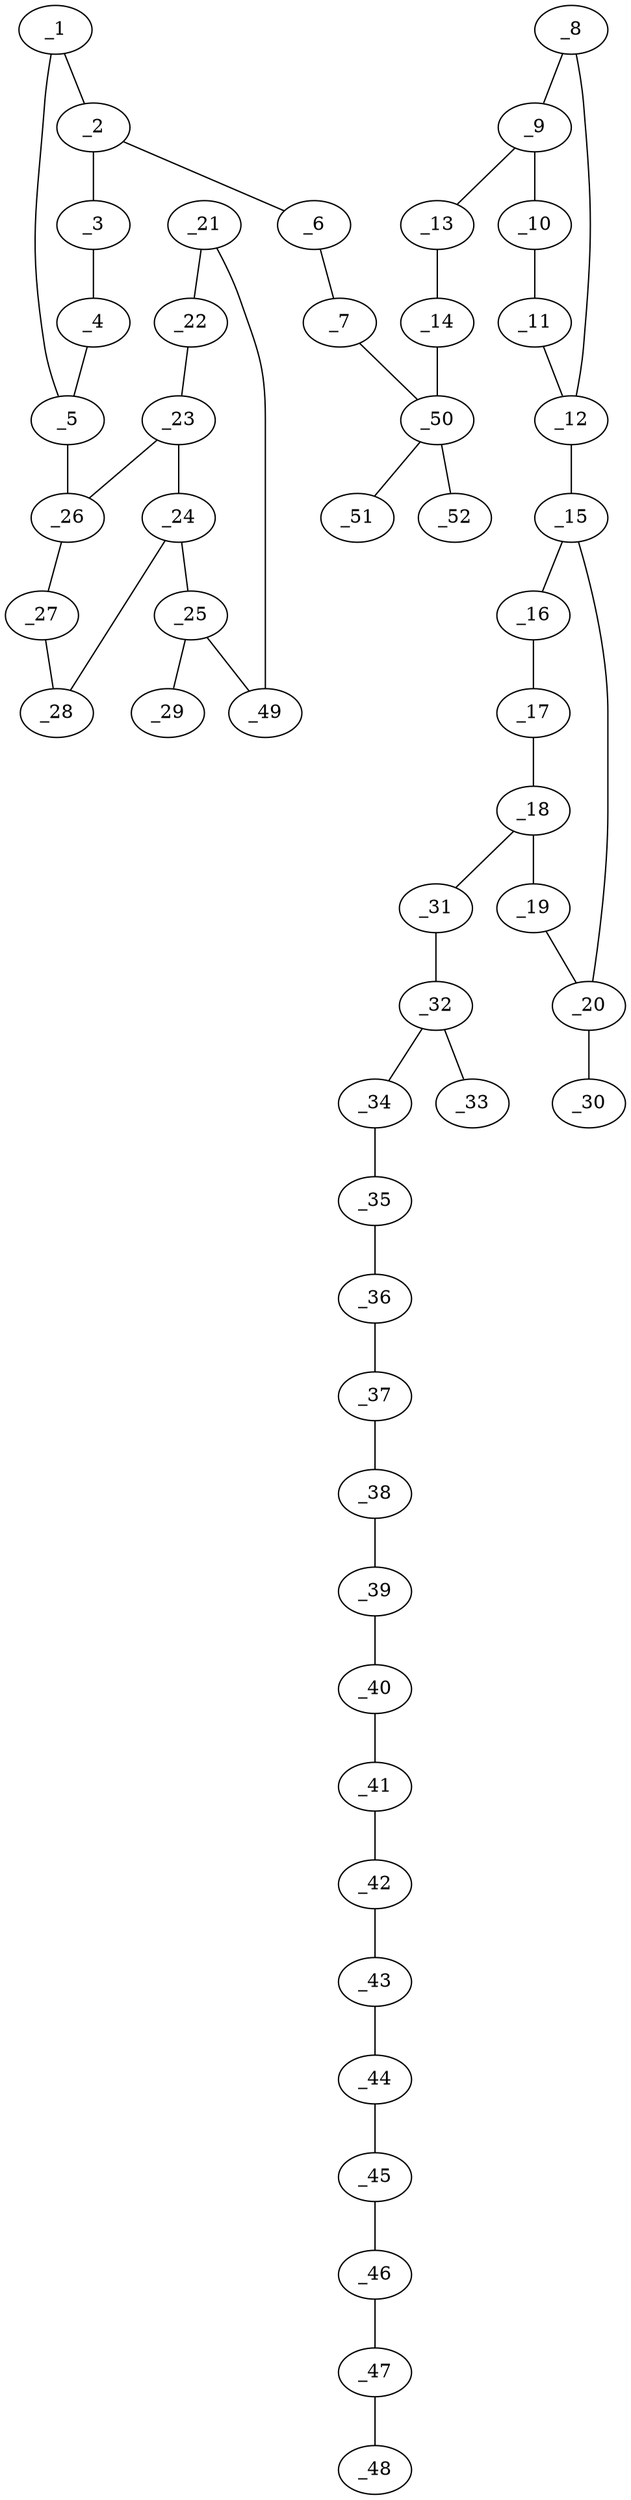 graph molid693165 {
	_1	 [charge=0,
		chem=2,
		symbol="O  ",
		x="4.4043",
		y="-8.1122"];
	_2	 [charge=0,
		chem=1,
		symbol="C  ",
		x="4.9921",
		y="-7.3032"];
	_1 -- _2	 [valence=1];
	_5	 [charge=0,
		chem=1,
		symbol="C  ",
		x="4.9921",
		y="-8.9213"];
	_1 -- _5	 [valence=1];
	_3	 [charge=0,
		chem=1,
		symbol="C  ",
		x="5.9432",
		y="-7.6122"];
	_2 -- _3	 [valence=1];
	_6	 [charge=0,
		chem=1,
		symbol="C  ",
		x="4.6831",
		y="-6.3522"];
	_2 -- _6	 [valence=1];
	_4	 [charge=0,
		chem=1,
		symbol="C  ",
		x="5.9432",
		y="-8.6122"];
	_3 -- _4	 [valence=1];
	_4 -- _5	 [valence=1];
	_26	 [charge=0,
		chem=4,
		symbol="N  ",
		x="4.6831",
		y="-9.8723"];
	_5 -- _26	 [valence=1];
	_7	 [charge=0,
		chem=2,
		symbol="O  ",
		x="5.3522",
		y="-5.609"];
	_6 -- _7	 [valence=1];
	_50	 [charge=0,
		chem=6,
		symbol="P  ",
		x="5.0432",
		y="-4.658"];
	_7 -- _50	 [valence=1];
	_8	 [charge=0,
		chem=2,
		symbol="O  ",
		x="5.6821",
		y="-1.2037"];
	_9	 [charge=0,
		chem=1,
		symbol="C  ",
		x="5.0943",
		y="-2.0127"];
	_8 -- _9	 [valence=1];
	_12	 [charge=0,
		chem=1,
		symbol="C  ",
		x="5.0943",
		y="-0.3947"];
	_8 -- _12	 [valence=1];
	_10	 [charge=0,
		chem=1,
		symbol="C  ",
		x="4.1432",
		y="-1.7037"];
	_9 -- _10	 [valence=1];
	_13	 [charge=0,
		chem=1,
		symbol="C  ",
		x="5.4033",
		y="-2.9638"];
	_9 -- _13	 [valence=1];
	_11	 [charge=0,
		chem=1,
		symbol="C  ",
		x="4.1432",
		y="-0.7037"];
	_10 -- _11	 [valence=1];
	_11 -- _12	 [valence=1];
	_15	 [charge=0,
		chem=4,
		symbol="N  ",
		x="5.4033",
		y="0.5564"];
	_12 -- _15	 [valence=1];
	_14	 [charge=0,
		chem=2,
		symbol="O  ",
		x="4.7342",
		y="-3.7069"];
	_13 -- _14	 [valence=1];
	_14 -- _50	 [valence=1];
	_16	 [charge=0,
		chem=1,
		symbol="C  ",
		x="6.3814",
		y="0.7643"];
	_15 -- _16	 [valence=1];
	_20	 [charge=0,
		chem=1,
		symbol="C  ",
		x="4.7342",
		y="1.2995"];
	_15 -- _20	 [valence=1];
	_17	 [charge=0,
		chem=1,
		symbol="C  ",
		x="6.6905",
		y="1.7154"];
	_16 -- _17	 [valence=2];
	_18	 [charge=0,
		chem=1,
		symbol="C  ",
		x="6.0213",
		y="2.4585"];
	_17 -- _18	 [valence=1];
	_19	 [charge=0,
		chem=4,
		symbol="N  ",
		x="5.0432",
		y="2.2506"];
	_18 -- _19	 [valence=2];
	_31	 [charge=0,
		chem=4,
		symbol="N  ",
		x="6.3303",
		y="3.4096"];
	_18 -- _31	 [valence=1];
	_19 -- _20	 [valence=1];
	_30	 [charge=0,
		chem=2,
		symbol="O  ",
		x="3.756",
		y="1.0916"];
	_20 -- _30	 [valence=2];
	_21	 [charge=0,
		chem=1,
		symbol="C  ",
		x=2,
		y="-10.1813"];
	_22	 [charge=0,
		chem=4,
		symbol="N  ",
		x="2.866",
		y="-9.6813"];
	_21 -- _22	 [valence=2];
	_49	 [charge=0,
		chem=4,
		symbol="N  ",
		x=2,
		y="-11.1813"];
	_21 -- _49	 [valence=1];
	_23	 [charge=0,
		chem=1,
		symbol="C  ",
		x="3.7321",
		y="-10.1813"];
	_22 -- _23	 [valence=1];
	_24	 [charge=0,
		chem=1,
		symbol="C  ",
		x="3.7321",
		y="-11.1813"];
	_23 -- _24	 [valence=2];
	_23 -- _26	 [valence=1];
	_25	 [charge=0,
		chem=1,
		symbol="C  ",
		x="2.866",
		y="-11.6813"];
	_24 -- _25	 [valence=1];
	_28	 [charge=0,
		chem=4,
		symbol="N  ",
		x="4.6831",
		y="-11.4903"];
	_24 -- _28	 [valence=1];
	_29	 [charge=0,
		chem=2,
		symbol="O  ",
		x="2.866",
		y="-12.6813"];
	_25 -- _29	 [valence=1];
	_25 -- _49	 [valence=2];
	_27	 [charge=0,
		chem=1,
		symbol="C  ",
		x="5.2709",
		y="-10.6813"];
	_26 -- _27	 [valence=1];
	_27 -- _28	 [valence=2];
	_32	 [charge=0,
		chem=1,
		symbol="C  ",
		x="7.3085",
		y="3.6175"];
	_31 -- _32	 [valence=1];
	_33	 [charge=0,
		chem=2,
		symbol="O  ",
		x="7.9776",
		y="2.8743"];
	_32 -- _33	 [valence=2];
	_34	 [charge=0,
		chem=1,
		symbol="C  ",
		x="7.6175",
		y="4.5685"];
	_32 -- _34	 [valence=1];
	_35	 [charge=0,
		chem=1,
		symbol="C  ",
		x="8.5956",
		y="4.7764"];
	_34 -- _35	 [valence=1];
	_36	 [charge=0,
		chem=1,
		symbol="C  ",
		x="8.9047",
		y="5.7275"];
	_35 -- _36	 [valence=1];
	_37	 [charge=0,
		chem=1,
		symbol="C  ",
		x="9.8828",
		y="5.9354"];
	_36 -- _37	 [valence=1];
	_38	 [charge=0,
		chem=1,
		symbol="C  ",
		x="10.1918",
		y="6.8865"];
	_37 -- _38	 [valence=1];
	_39	 [charge=0,
		chem=1,
		symbol="C  ",
		x="11.17",
		y="7.0944"];
	_38 -- _39	 [valence=1];
	_40	 [charge=0,
		chem=1,
		symbol="C  ",
		x="11.479",
		y="8.0454"];
	_39 -- _40	 [valence=1];
	_41	 [charge=0,
		chem=1,
		symbol="C  ",
		x="12.4571",
		y="8.2534"];
	_40 -- _41	 [valence=1];
	_42	 [charge=0,
		chem=1,
		symbol="C  ",
		x="12.7661",
		y="9.2044"];
	_41 -- _42	 [valence=1];
	_43	 [charge=0,
		chem=1,
		symbol="C  ",
		x="13.7443",
		y="9.4123"];
	_42 -- _43	 [valence=1];
	_44	 [charge=0,
		chem=1,
		symbol="C  ",
		x="14.0533",
		y="10.3634"];
	_43 -- _44	 [valence=1];
	_45	 [charge=0,
		chem=1,
		symbol="C  ",
		x="15.0314",
		y="10.5713"];
	_44 -- _45	 [valence=1];
	_46	 [charge=0,
		chem=1,
		symbol="C  ",
		x="15.3405",
		y="11.5224"];
	_45 -- _46	 [valence=1];
	_47	 [charge=0,
		chem=1,
		symbol="C  ",
		x="16.3186",
		y="11.7303"];
	_46 -- _47	 [valence=1];
	_48	 [charge=0,
		chem=1,
		symbol="C  ",
		x="16.6276",
		y="12.6813"];
	_47 -- _48	 [valence=1];
	_51	 [charge=0,
		chem=2,
		symbol="O  ",
		x="5.9943",
		y="-4.3489"];
	_50 -- _51	 [valence=2];
	_52	 [charge=0,
		chem=2,
		symbol="O  ",
		x="4.0921",
		y="-4.967"];
	_50 -- _52	 [valence=1];
}
